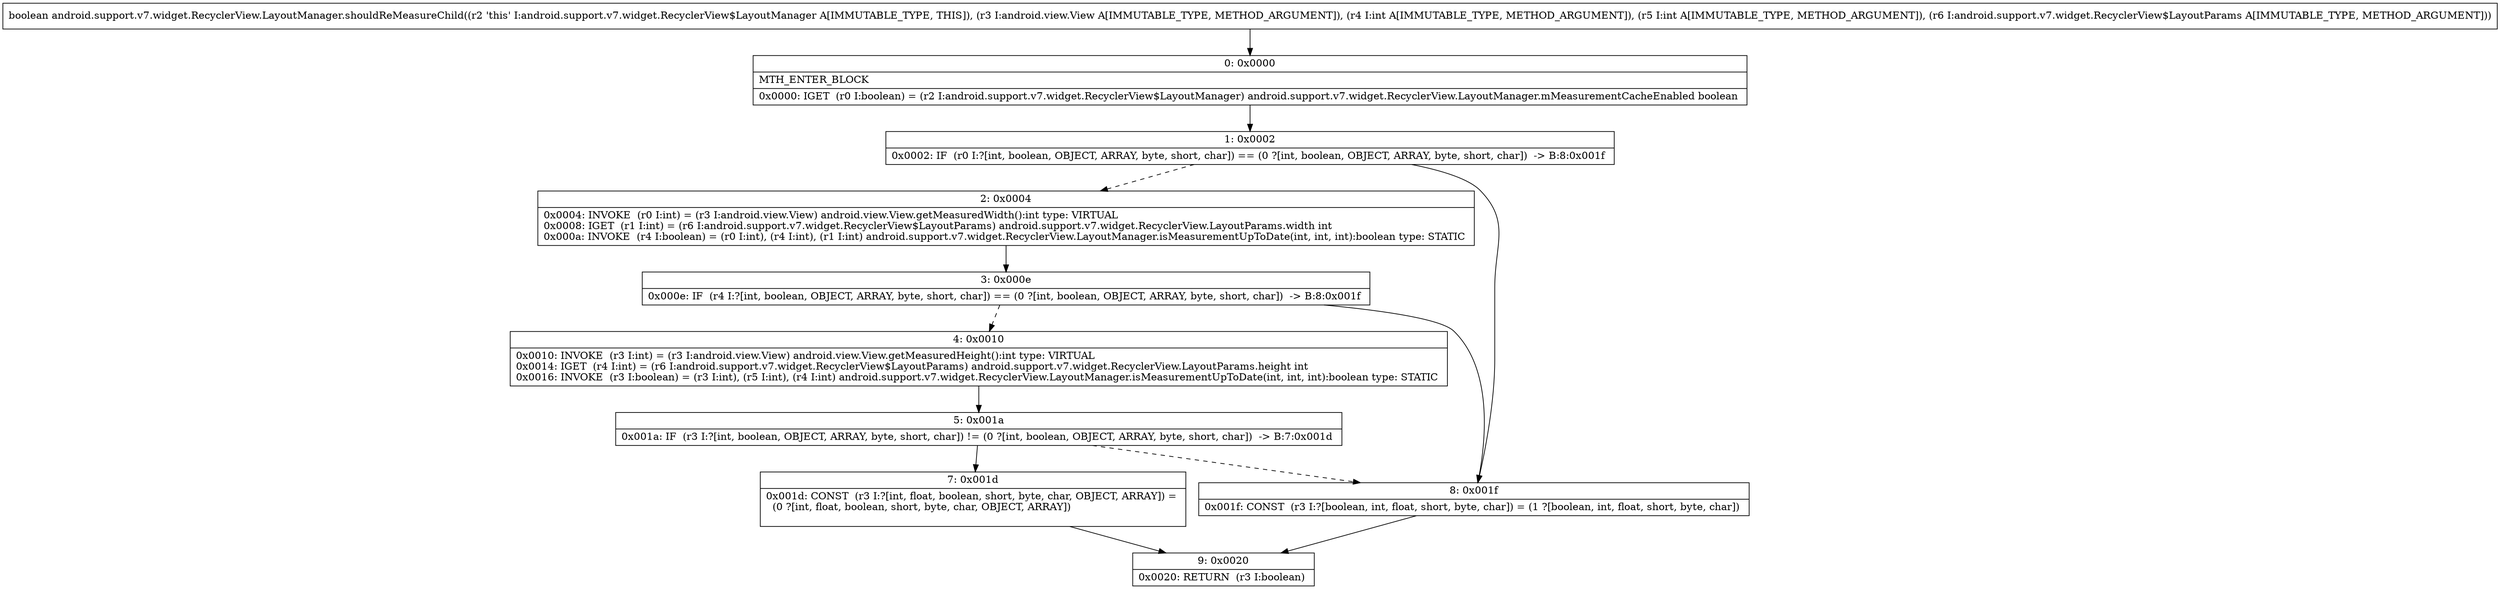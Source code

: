 digraph "CFG forandroid.support.v7.widget.RecyclerView.LayoutManager.shouldReMeasureChild(Landroid\/view\/View;IILandroid\/support\/v7\/widget\/RecyclerView$LayoutParams;)Z" {
Node_0 [shape=record,label="{0\:\ 0x0000|MTH_ENTER_BLOCK\l|0x0000: IGET  (r0 I:boolean) = (r2 I:android.support.v7.widget.RecyclerView$LayoutManager) android.support.v7.widget.RecyclerView.LayoutManager.mMeasurementCacheEnabled boolean \l}"];
Node_1 [shape=record,label="{1\:\ 0x0002|0x0002: IF  (r0 I:?[int, boolean, OBJECT, ARRAY, byte, short, char]) == (0 ?[int, boolean, OBJECT, ARRAY, byte, short, char])  \-\> B:8:0x001f \l}"];
Node_2 [shape=record,label="{2\:\ 0x0004|0x0004: INVOKE  (r0 I:int) = (r3 I:android.view.View) android.view.View.getMeasuredWidth():int type: VIRTUAL \l0x0008: IGET  (r1 I:int) = (r6 I:android.support.v7.widget.RecyclerView$LayoutParams) android.support.v7.widget.RecyclerView.LayoutParams.width int \l0x000a: INVOKE  (r4 I:boolean) = (r0 I:int), (r4 I:int), (r1 I:int) android.support.v7.widget.RecyclerView.LayoutManager.isMeasurementUpToDate(int, int, int):boolean type: STATIC \l}"];
Node_3 [shape=record,label="{3\:\ 0x000e|0x000e: IF  (r4 I:?[int, boolean, OBJECT, ARRAY, byte, short, char]) == (0 ?[int, boolean, OBJECT, ARRAY, byte, short, char])  \-\> B:8:0x001f \l}"];
Node_4 [shape=record,label="{4\:\ 0x0010|0x0010: INVOKE  (r3 I:int) = (r3 I:android.view.View) android.view.View.getMeasuredHeight():int type: VIRTUAL \l0x0014: IGET  (r4 I:int) = (r6 I:android.support.v7.widget.RecyclerView$LayoutParams) android.support.v7.widget.RecyclerView.LayoutParams.height int \l0x0016: INVOKE  (r3 I:boolean) = (r3 I:int), (r5 I:int), (r4 I:int) android.support.v7.widget.RecyclerView.LayoutManager.isMeasurementUpToDate(int, int, int):boolean type: STATIC \l}"];
Node_5 [shape=record,label="{5\:\ 0x001a|0x001a: IF  (r3 I:?[int, boolean, OBJECT, ARRAY, byte, short, char]) != (0 ?[int, boolean, OBJECT, ARRAY, byte, short, char])  \-\> B:7:0x001d \l}"];
Node_7 [shape=record,label="{7\:\ 0x001d|0x001d: CONST  (r3 I:?[int, float, boolean, short, byte, char, OBJECT, ARRAY]) = \l  (0 ?[int, float, boolean, short, byte, char, OBJECT, ARRAY])\l \l}"];
Node_8 [shape=record,label="{8\:\ 0x001f|0x001f: CONST  (r3 I:?[boolean, int, float, short, byte, char]) = (1 ?[boolean, int, float, short, byte, char]) \l}"];
Node_9 [shape=record,label="{9\:\ 0x0020|0x0020: RETURN  (r3 I:boolean) \l}"];
MethodNode[shape=record,label="{boolean android.support.v7.widget.RecyclerView.LayoutManager.shouldReMeasureChild((r2 'this' I:android.support.v7.widget.RecyclerView$LayoutManager A[IMMUTABLE_TYPE, THIS]), (r3 I:android.view.View A[IMMUTABLE_TYPE, METHOD_ARGUMENT]), (r4 I:int A[IMMUTABLE_TYPE, METHOD_ARGUMENT]), (r5 I:int A[IMMUTABLE_TYPE, METHOD_ARGUMENT]), (r6 I:android.support.v7.widget.RecyclerView$LayoutParams A[IMMUTABLE_TYPE, METHOD_ARGUMENT])) }"];
MethodNode -> Node_0;
Node_0 -> Node_1;
Node_1 -> Node_2[style=dashed];
Node_1 -> Node_8;
Node_2 -> Node_3;
Node_3 -> Node_4[style=dashed];
Node_3 -> Node_8;
Node_4 -> Node_5;
Node_5 -> Node_7;
Node_5 -> Node_8[style=dashed];
Node_7 -> Node_9;
Node_8 -> Node_9;
}

